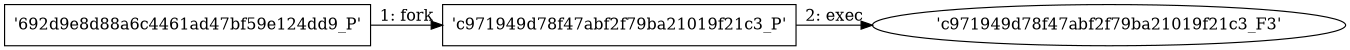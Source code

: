 digraph "D:\Learning\Paper\apt\基于CTI的攻击预警\Dataset\攻击图\ASGfromALLCTI\Another Apache Struts Vulnerability Under Active Exploitation.dot" {
rankdir="LR"
size="9"
fixedsize="false"
splines="true"
nodesep=0.3
ranksep=0
fontsize=10
overlap="scalexy"
engine= "neato"
	"'692d9e8d88a6c4461ad47bf59e124dd9_P'" [node_type=Process shape=box]
	"'c971949d78f47abf2f79ba21019f21c3_P'" [node_type=Process shape=box]
	"'692d9e8d88a6c4461ad47bf59e124dd9_P'" -> "'c971949d78f47abf2f79ba21019f21c3_P'" [label="1: fork"]
	"'c971949d78f47abf2f79ba21019f21c3_P'" [node_type=Process shape=box]
	"'c971949d78f47abf2f79ba21019f21c3_F3'" [node_type=File shape=ellipse]
	"'c971949d78f47abf2f79ba21019f21c3_P'" -> "'c971949d78f47abf2f79ba21019f21c3_F3'" [label="2: exec"]
}

